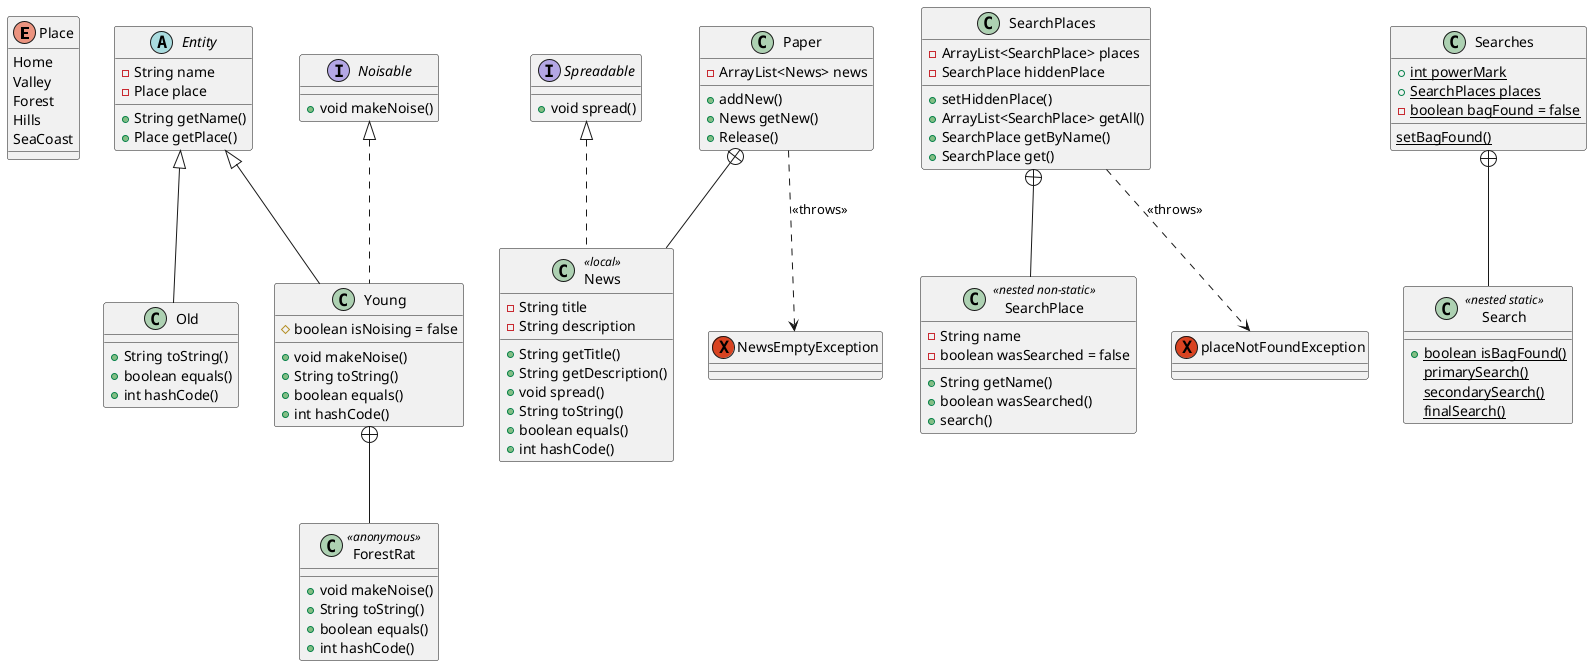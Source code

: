 @startuml uml
enum Place {
    Home
    Valley
    Forest
    Hills
    SeaCoast
}

abstract class Entity {
    -String name
    -Place place
    +String getName()
    +Place getPlace()
}

interface Noisable {
    +void makeNoise()
}

class Young {
    #boolean isNoising = false
    +void makeNoise()
    +String toString()
    +boolean equals()
    +int hashCode()
}

class Old {
    +String toString()
    +boolean equals()
    +int hashCode()
}

class ForestRat <<anonymous>> {
    +void makeNoise()
    +String toString()
    +boolean equals()
    +int hashCode()
}

interface Spreadable {
    +void spread()
}

class Paper {
    -ArrayList<News> news
    +addNew()
    +News getNew()
    +Release()
}

class News <<local>> {
    -String title
    -String description
    +String getTitle()
    +String getDescription()
    +void spread()
    +String toString()
    +boolean equals()
    +int hashCode()
}

class SearchPlaces {
    -ArrayList<SearchPlace> places
    -SearchPlace hiddenPlace
    +setHiddenPlace()
    +ArrayList<SearchPlace> getAll()
    +SearchPlace getByName()
    +SearchPlace get()
}

class SearchPlace <<nested non-static>> {
    -String name
    -boolean wasSearched = false
    +String getName()
    +boolean wasSearched()
    +search()
}

class Searches {
    +{static} int powerMark
    +{static} SearchPlaces places
    -{static} boolean bagFound = false
    {static} setBagFound()
}

class Search <<nested static>> {
    +{static} boolean isBagFound()
    {static} primarySearch()
    {static} secondarySearch()
    {static} finalSearch()
}

exception NewsEmptyException
exception placeNotFoundException 

Noisable <|.. Young
Entity <|-- Young
Entity <|-- Old
Young +-- ForestRat
Spreadable <|.. News
Paper +-- News
SearchPlaces +-- SearchPlace
Searches +-- Search
Paper ..> NewsEmptyException: <<throws>>
SearchPlaces ..> placeNotFoundException: <<throws>>

@enduml